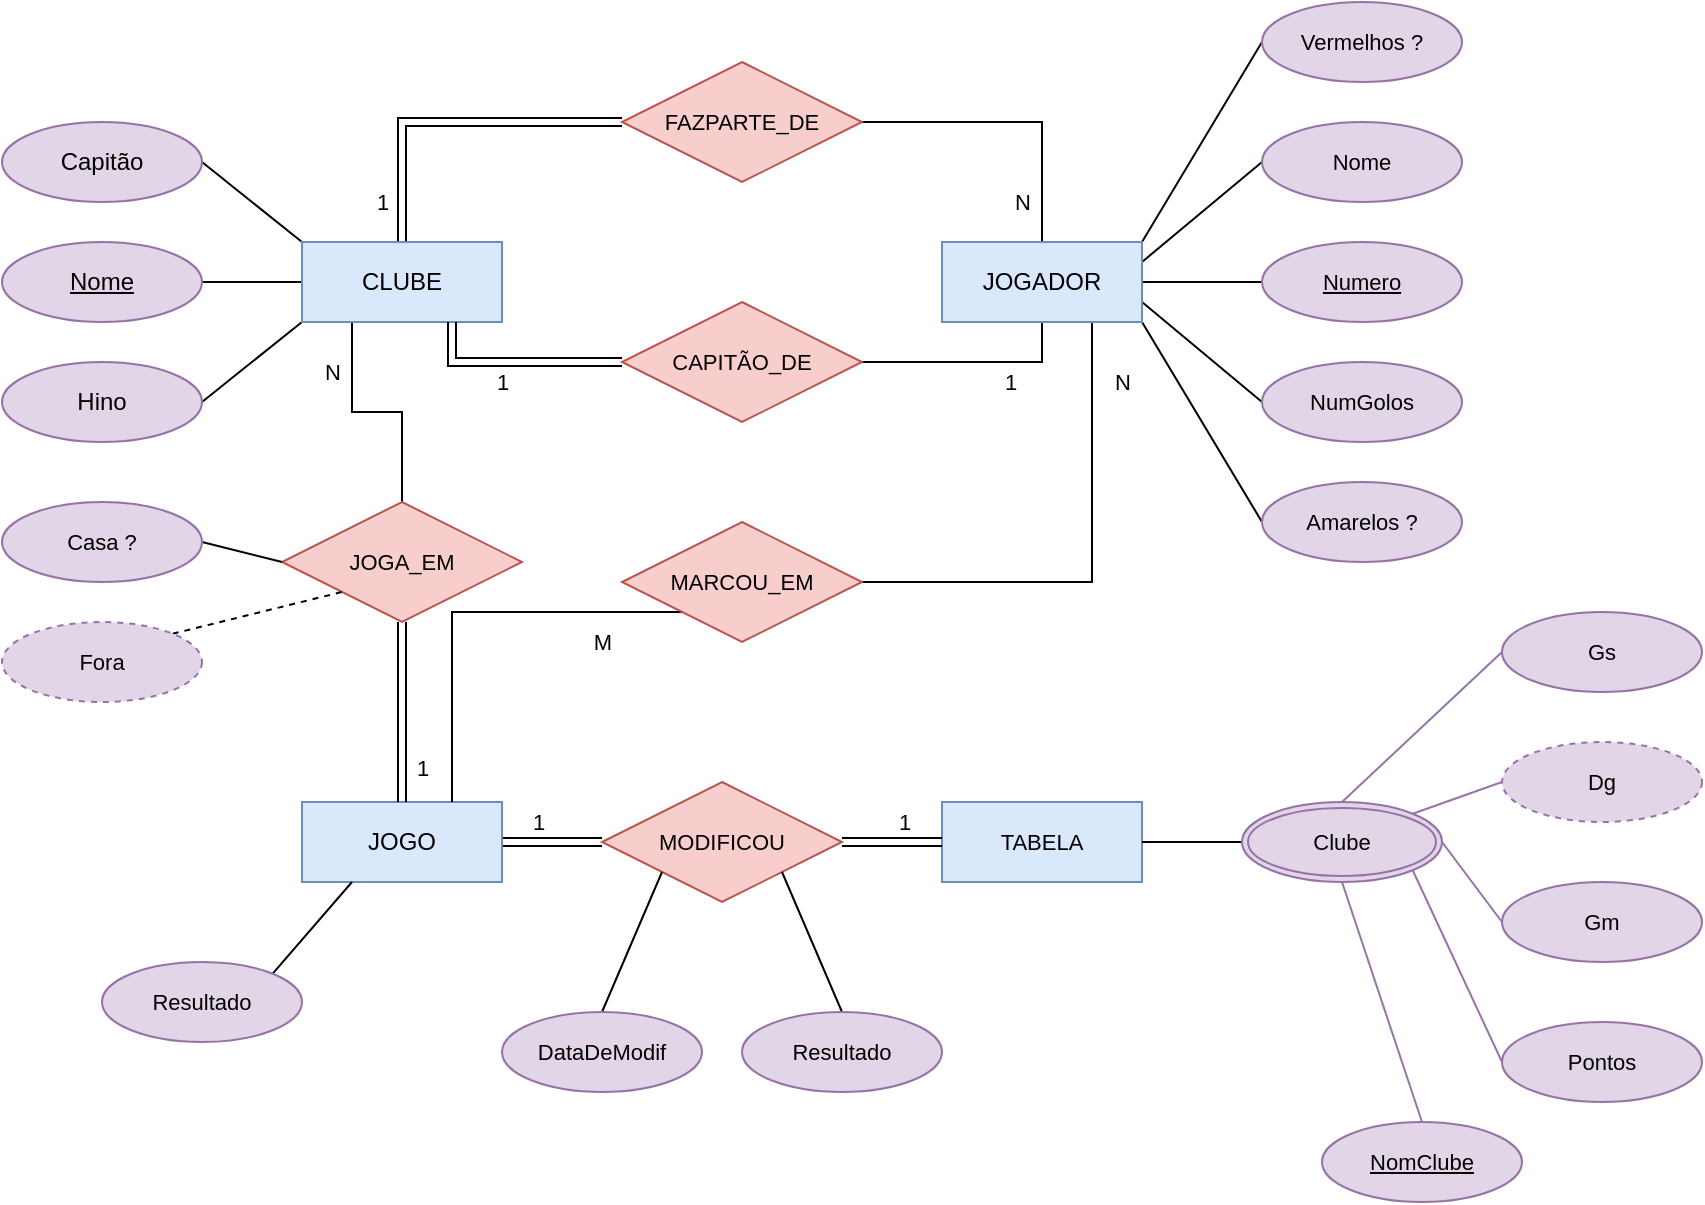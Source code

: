 <mxfile version="28.2.5">
  <diagram name="Página-1" id="UeU4Jhv7a7H0MPf2VK1U">
    <mxGraphModel dx="2013" dy="703" grid="1" gridSize="10" guides="1" tooltips="1" connect="1" arrows="1" fold="1" page="1" pageScale="1" pageWidth="827" pageHeight="1169" math="0" shadow="0">
      <root>
        <mxCell id="0" />
        <mxCell id="1" parent="0" />
        <mxCell id="ag0j8mvPNOAKMLWU-CPe-8" style="rounded=0;orthogonalLoop=1;jettySize=auto;html=1;exitX=0;exitY=0.5;exitDx=0;exitDy=0;entryX=1;entryY=0.5;entryDx=0;entryDy=0;endArrow=none;endFill=0;" edge="1" parent="1" source="ag0j8mvPNOAKMLWU-CPe-1" target="ag0j8mvPNOAKMLWU-CPe-7">
          <mxGeometry relative="1" as="geometry" />
        </mxCell>
        <mxCell id="ag0j8mvPNOAKMLWU-CPe-9" style="rounded=0;orthogonalLoop=1;jettySize=auto;html=1;exitX=0;exitY=0;exitDx=0;exitDy=0;entryX=1;entryY=0.5;entryDx=0;entryDy=0;endArrow=none;endFill=0;" edge="1" parent="1" source="ag0j8mvPNOAKMLWU-CPe-1" target="ag0j8mvPNOAKMLWU-CPe-5">
          <mxGeometry relative="1" as="geometry" />
        </mxCell>
        <mxCell id="ag0j8mvPNOAKMLWU-CPe-10" style="edgeStyle=none;shape=connector;rounded=0;orthogonalLoop=1;jettySize=auto;html=1;exitX=0;exitY=1;exitDx=0;exitDy=0;entryX=1;entryY=0.5;entryDx=0;entryDy=0;strokeColor=default;align=center;verticalAlign=middle;fontFamily=Helvetica;fontSize=11;fontColor=default;labelBackgroundColor=default;endArrow=none;endFill=0;" edge="1" parent="1" source="ag0j8mvPNOAKMLWU-CPe-1" target="ag0j8mvPNOAKMLWU-CPe-6">
          <mxGeometry relative="1" as="geometry" />
        </mxCell>
        <mxCell id="ag0j8mvPNOAKMLWU-CPe-25" style="edgeStyle=orthogonalEdgeStyle;shape=link;rounded=0;orthogonalLoop=1;jettySize=auto;html=1;exitX=0.5;exitY=0;exitDx=0;exitDy=0;entryX=0;entryY=0.5;entryDx=0;entryDy=0;strokeColor=default;align=center;verticalAlign=middle;fontFamily=Helvetica;fontSize=11;fontColor=default;labelBackgroundColor=default;endArrow=none;endFill=0;" edge="1" parent="1" source="ag0j8mvPNOAKMLWU-CPe-1" target="ag0j8mvPNOAKMLWU-CPe-24">
          <mxGeometry relative="1" as="geometry" />
        </mxCell>
        <mxCell id="ag0j8mvPNOAKMLWU-CPe-36" value="1" style="edgeLabel;html=1;align=center;verticalAlign=middle;resizable=0;points=[];fontFamily=Helvetica;fontSize=11;fontColor=default;labelBackgroundColor=default;" vertex="1" connectable="0" parent="ag0j8mvPNOAKMLWU-CPe-25">
          <mxGeometry x="-0.788" relative="1" as="geometry">
            <mxPoint x="-10" y="-2" as="offset" />
          </mxGeometry>
        </mxCell>
        <mxCell id="ag0j8mvPNOAKMLWU-CPe-32" style="edgeStyle=orthogonalEdgeStyle;shape=connector;rounded=0;orthogonalLoop=1;jettySize=auto;html=1;exitX=0.25;exitY=1;exitDx=0;exitDy=0;entryX=0.5;entryY=0;entryDx=0;entryDy=0;strokeColor=default;align=center;verticalAlign=middle;fontFamily=Helvetica;fontSize=11;fontColor=default;labelBackgroundColor=default;endArrow=none;endFill=0;" edge="1" parent="1" source="ag0j8mvPNOAKMLWU-CPe-1" target="ag0j8mvPNOAKMLWU-CPe-27">
          <mxGeometry relative="1" as="geometry" />
        </mxCell>
        <mxCell id="ag0j8mvPNOAKMLWU-CPe-34" value="N" style="edgeLabel;html=1;align=center;verticalAlign=middle;resizable=0;points=[];fontFamily=Helvetica;fontSize=11;fontColor=default;labelBackgroundColor=default;" vertex="1" connectable="0" parent="ag0j8mvPNOAKMLWU-CPe-32">
          <mxGeometry x="-0.622" y="-1" relative="1" as="geometry">
            <mxPoint x="-9" y="3" as="offset" />
          </mxGeometry>
        </mxCell>
        <mxCell id="ag0j8mvPNOAKMLWU-CPe-1" value="CLUBE" style="whiteSpace=wrap;html=1;align=center;fillColor=#dae8fc;strokeColor=#6c8ebf;" vertex="1" parent="1">
          <mxGeometry x="60" y="200" width="100" height="40" as="geometry" />
        </mxCell>
        <mxCell id="ag0j8mvPNOAKMLWU-CPe-16" style="edgeStyle=none;shape=connector;rounded=0;orthogonalLoop=1;jettySize=auto;html=1;exitX=1;exitY=1;exitDx=0;exitDy=0;entryX=0;entryY=0.5;entryDx=0;entryDy=0;strokeColor=default;align=center;verticalAlign=middle;fontFamily=Helvetica;fontSize=11;fontColor=default;labelBackgroundColor=default;endArrow=none;endFill=0;" edge="1" parent="1" source="ag0j8mvPNOAKMLWU-CPe-2" target="ag0j8mvPNOAKMLWU-CPe-14">
          <mxGeometry relative="1" as="geometry" />
        </mxCell>
        <mxCell id="ag0j8mvPNOAKMLWU-CPe-17" style="edgeStyle=none;shape=connector;rounded=0;orthogonalLoop=1;jettySize=auto;html=1;exitX=1;exitY=0.75;exitDx=0;exitDy=0;entryX=0;entryY=0.5;entryDx=0;entryDy=0;strokeColor=default;align=center;verticalAlign=middle;fontFamily=Helvetica;fontSize=11;fontColor=default;labelBackgroundColor=default;endArrow=none;endFill=0;" edge="1" parent="1" source="ag0j8mvPNOAKMLWU-CPe-2" target="ag0j8mvPNOAKMLWU-CPe-13">
          <mxGeometry relative="1" as="geometry" />
        </mxCell>
        <mxCell id="ag0j8mvPNOAKMLWU-CPe-18" style="edgeStyle=none;shape=connector;rounded=0;orthogonalLoop=1;jettySize=auto;html=1;exitX=1;exitY=0.5;exitDx=0;exitDy=0;entryX=0;entryY=0.5;entryDx=0;entryDy=0;strokeColor=default;align=center;verticalAlign=middle;fontFamily=Helvetica;fontSize=11;fontColor=default;labelBackgroundColor=default;endArrow=none;endFill=0;" edge="1" parent="1" source="ag0j8mvPNOAKMLWU-CPe-2" target="ag0j8mvPNOAKMLWU-CPe-12">
          <mxGeometry relative="1" as="geometry" />
        </mxCell>
        <mxCell id="ag0j8mvPNOAKMLWU-CPe-19" style="edgeStyle=none;shape=connector;rounded=0;orthogonalLoop=1;jettySize=auto;html=1;exitX=1;exitY=0.25;exitDx=0;exitDy=0;entryX=0;entryY=0.5;entryDx=0;entryDy=0;strokeColor=default;align=center;verticalAlign=middle;fontFamily=Helvetica;fontSize=11;fontColor=default;labelBackgroundColor=default;endArrow=none;endFill=0;" edge="1" parent="1" source="ag0j8mvPNOAKMLWU-CPe-2" target="ag0j8mvPNOAKMLWU-CPe-11">
          <mxGeometry relative="1" as="geometry" />
        </mxCell>
        <mxCell id="ag0j8mvPNOAKMLWU-CPe-20" style="edgeStyle=none;shape=connector;rounded=0;orthogonalLoop=1;jettySize=auto;html=1;exitX=1;exitY=0;exitDx=0;exitDy=0;entryX=0;entryY=0.5;entryDx=0;entryDy=0;strokeColor=default;align=center;verticalAlign=middle;fontFamily=Helvetica;fontSize=11;fontColor=default;labelBackgroundColor=default;endArrow=none;endFill=0;" edge="1" parent="1" source="ag0j8mvPNOAKMLWU-CPe-2" target="ag0j8mvPNOAKMLWU-CPe-15">
          <mxGeometry relative="1" as="geometry" />
        </mxCell>
        <mxCell id="ag0j8mvPNOAKMLWU-CPe-26" style="edgeStyle=orthogonalEdgeStyle;shape=connector;rounded=0;orthogonalLoop=1;jettySize=auto;html=1;exitX=0.5;exitY=0;exitDx=0;exitDy=0;entryX=1;entryY=0.5;entryDx=0;entryDy=0;strokeColor=default;align=center;verticalAlign=middle;fontFamily=Helvetica;fontSize=11;fontColor=default;labelBackgroundColor=default;endArrow=none;endFill=0;" edge="1" parent="1" source="ag0j8mvPNOAKMLWU-CPe-2" target="ag0j8mvPNOAKMLWU-CPe-24">
          <mxGeometry relative="1" as="geometry" />
        </mxCell>
        <mxCell id="ag0j8mvPNOAKMLWU-CPe-37" value="N" style="edgeLabel;html=1;align=center;verticalAlign=middle;resizable=0;points=[];fontFamily=Helvetica;fontSize=11;fontColor=default;labelBackgroundColor=default;" vertex="1" connectable="0" parent="ag0j8mvPNOAKMLWU-CPe-26">
          <mxGeometry x="-0.72" relative="1" as="geometry">
            <mxPoint x="-10" y="1" as="offset" />
          </mxGeometry>
        </mxCell>
        <mxCell id="ag0j8mvPNOAKMLWU-CPe-39" style="edgeStyle=orthogonalEdgeStyle;shape=connector;rounded=0;orthogonalLoop=1;jettySize=auto;html=1;exitX=0.5;exitY=1;exitDx=0;exitDy=0;entryX=1;entryY=0.5;entryDx=0;entryDy=0;strokeColor=default;align=center;verticalAlign=middle;fontFamily=Helvetica;fontSize=11;fontColor=default;labelBackgroundColor=default;endArrow=none;endFill=0;" edge="1" parent="1" source="ag0j8mvPNOAKMLWU-CPe-2" target="ag0j8mvPNOAKMLWU-CPe-38">
          <mxGeometry relative="1" as="geometry" />
        </mxCell>
        <mxCell id="ag0j8mvPNOAKMLWU-CPe-42" value="1" style="edgeLabel;html=1;align=center;verticalAlign=middle;resizable=0;points=[];fontFamily=Helvetica;fontSize=11;fontColor=default;labelBackgroundColor=default;" vertex="1" connectable="0" parent="ag0j8mvPNOAKMLWU-CPe-39">
          <mxGeometry x="-0.364" y="2" relative="1" as="geometry">
            <mxPoint x="-1" y="8" as="offset" />
          </mxGeometry>
        </mxCell>
        <mxCell id="ag0j8mvPNOAKMLWU-CPe-75" style="edgeStyle=orthogonalEdgeStyle;shape=connector;rounded=0;orthogonalLoop=1;jettySize=auto;html=1;exitX=0.75;exitY=1;exitDx=0;exitDy=0;entryX=1;entryY=0.5;entryDx=0;entryDy=0;strokeColor=default;align=center;verticalAlign=middle;fontFamily=Helvetica;fontSize=11;fontColor=default;labelBackgroundColor=default;endArrow=none;endFill=0;" edge="1" parent="1" source="ag0j8mvPNOAKMLWU-CPe-2" target="ag0j8mvPNOAKMLWU-CPe-74">
          <mxGeometry relative="1" as="geometry" />
        </mxCell>
        <mxCell id="ag0j8mvPNOAKMLWU-CPe-77" value="N" style="edgeLabel;html=1;align=center;verticalAlign=middle;resizable=0;points=[];fontFamily=Helvetica;fontSize=11;fontColor=default;labelBackgroundColor=default;" vertex="1" connectable="0" parent="ag0j8mvPNOAKMLWU-CPe-75">
          <mxGeometry x="-0.755" y="2" relative="1" as="geometry">
            <mxPoint x="13" as="offset" />
          </mxGeometry>
        </mxCell>
        <mxCell id="ag0j8mvPNOAKMLWU-CPe-2" value="JOGADOR" style="whiteSpace=wrap;html=1;align=center;fillColor=#dae8fc;strokeColor=#6c8ebf;" vertex="1" parent="1">
          <mxGeometry x="380" y="200" width="100" height="40" as="geometry" />
        </mxCell>
        <mxCell id="ag0j8mvPNOAKMLWU-CPe-64" style="edgeStyle=none;shape=link;rounded=0;orthogonalLoop=1;jettySize=auto;html=1;exitX=1;exitY=0.5;exitDx=0;exitDy=0;entryX=0;entryY=0.5;entryDx=0;entryDy=0;strokeColor=default;align=center;verticalAlign=middle;fontFamily=Helvetica;fontSize=11;fontColor=default;labelBackgroundColor=default;endArrow=none;endFill=0;" edge="1" parent="1" source="ag0j8mvPNOAKMLWU-CPe-3" target="ag0j8mvPNOAKMLWU-CPe-51">
          <mxGeometry relative="1" as="geometry" />
        </mxCell>
        <mxCell id="ag0j8mvPNOAKMLWU-CPe-73" value="1" style="edgeLabel;html=1;align=center;verticalAlign=middle;resizable=0;points=[];fontFamily=Helvetica;fontSize=11;fontColor=default;labelBackgroundColor=default;" vertex="1" connectable="0" parent="ag0j8mvPNOAKMLWU-CPe-64">
          <mxGeometry x="-0.28" y="-2" relative="1" as="geometry">
            <mxPoint y="-12" as="offset" />
          </mxGeometry>
        </mxCell>
        <mxCell id="ag0j8mvPNOAKMLWU-CPe-3" value="JOGO" style="whiteSpace=wrap;html=1;align=center;fillColor=#dae8fc;strokeColor=#6c8ebf;" vertex="1" parent="1">
          <mxGeometry x="60" y="480" width="100" height="40" as="geometry" />
        </mxCell>
        <mxCell id="ag0j8mvPNOAKMLWU-CPe-5" value="Capitão" style="ellipse;whiteSpace=wrap;html=1;align=center;fillColor=#e1d5e7;strokeColor=#9673a6;labelBackgroundColor=none;" vertex="1" parent="1">
          <mxGeometry x="-90" y="140" width="100" height="40" as="geometry" />
        </mxCell>
        <mxCell id="ag0j8mvPNOAKMLWU-CPe-6" value="Hino" style="ellipse;whiteSpace=wrap;html=1;align=center;fillColor=#e1d5e7;strokeColor=#9673a6;labelBackgroundColor=none;" vertex="1" parent="1">
          <mxGeometry x="-90" y="260" width="100" height="40" as="geometry" />
        </mxCell>
        <mxCell id="ag0j8mvPNOAKMLWU-CPe-7" value="Nome" style="ellipse;whiteSpace=wrap;html=1;align=center;fontStyle=4;fillColor=#e1d5e7;strokeColor=#9673a6;labelBackgroundColor=none;" vertex="1" parent="1">
          <mxGeometry x="-90" y="200" width="100" height="40" as="geometry" />
        </mxCell>
        <mxCell id="ag0j8mvPNOAKMLWU-CPe-11" value="Nome" style="ellipse;whiteSpace=wrap;html=1;align=center;fontFamily=Helvetica;fontSize=11;labelBackgroundColor=none;fillColor=#e1d5e7;strokeColor=#9673a6;" vertex="1" parent="1">
          <mxGeometry x="540" y="140" width="100" height="40" as="geometry" />
        </mxCell>
        <mxCell id="ag0j8mvPNOAKMLWU-CPe-12" value="Numero" style="ellipse;whiteSpace=wrap;html=1;align=center;fontStyle=4;fontFamily=Helvetica;fontSize=11;labelBackgroundColor=none;fillColor=#e1d5e7;strokeColor=#9673a6;" vertex="1" parent="1">
          <mxGeometry x="540" y="200" width="100" height="40" as="geometry" />
        </mxCell>
        <mxCell id="ag0j8mvPNOAKMLWU-CPe-13" value="NumGolos" style="ellipse;whiteSpace=wrap;html=1;align=center;fontFamily=Helvetica;fontSize=11;labelBackgroundColor=none;fillColor=#e1d5e7;strokeColor=#9673a6;" vertex="1" parent="1">
          <mxGeometry x="540" y="260" width="100" height="40" as="geometry" />
        </mxCell>
        <mxCell id="ag0j8mvPNOAKMLWU-CPe-14" value="Amarelos ?" style="ellipse;whiteSpace=wrap;html=1;align=center;fontFamily=Helvetica;fontSize=11;labelBackgroundColor=none;fillColor=#e1d5e7;strokeColor=#9673a6;" vertex="1" parent="1">
          <mxGeometry x="540" y="320" width="100" height="40" as="geometry" />
        </mxCell>
        <mxCell id="ag0j8mvPNOAKMLWU-CPe-15" value="Vermelhos ?" style="ellipse;whiteSpace=wrap;html=1;align=center;fontFamily=Helvetica;fontSize=11;labelBackgroundColor=none;fillColor=#e1d5e7;strokeColor=#9673a6;" vertex="1" parent="1">
          <mxGeometry x="540" y="80" width="100" height="40" as="geometry" />
        </mxCell>
        <mxCell id="ag0j8mvPNOAKMLWU-CPe-23" style="edgeStyle=none;shape=connector;rounded=0;orthogonalLoop=1;jettySize=auto;html=1;exitX=1;exitY=0;exitDx=0;exitDy=0;entryX=0.25;entryY=1;entryDx=0;entryDy=0;strokeColor=default;align=center;verticalAlign=middle;fontFamily=Helvetica;fontSize=11;fontColor=default;labelBackgroundColor=default;endArrow=none;endFill=0;" edge="1" parent="1" source="ag0j8mvPNOAKMLWU-CPe-22" target="ag0j8mvPNOAKMLWU-CPe-3">
          <mxGeometry relative="1" as="geometry" />
        </mxCell>
        <mxCell id="ag0j8mvPNOAKMLWU-CPe-22" value="Resultado" style="ellipse;whiteSpace=wrap;html=1;align=center;fontFamily=Helvetica;fontSize=11;labelBackgroundColor=none;fillColor=#e1d5e7;strokeColor=#9673a6;" vertex="1" parent="1">
          <mxGeometry x="-40" y="560" width="100" height="40" as="geometry" />
        </mxCell>
        <mxCell id="ag0j8mvPNOAKMLWU-CPe-24" value="FAZPARTE_DE" style="shape=rhombus;perimeter=rhombusPerimeter;whiteSpace=wrap;html=1;align=center;fontFamily=Helvetica;fontSize=11;labelBackgroundColor=none;fillColor=#f8cecc;strokeColor=#b85450;" vertex="1" parent="1">
          <mxGeometry x="220" y="110" width="120" height="60" as="geometry" />
        </mxCell>
        <mxCell id="ag0j8mvPNOAKMLWU-CPe-33" style="edgeStyle=orthogonalEdgeStyle;shape=link;rounded=0;orthogonalLoop=1;jettySize=auto;html=1;exitX=0.5;exitY=1;exitDx=0;exitDy=0;entryX=0.5;entryY=0;entryDx=0;entryDy=0;strokeColor=default;align=center;verticalAlign=middle;fontFamily=Helvetica;fontSize=11;fontColor=default;labelBackgroundColor=default;endArrow=none;endFill=0;" edge="1" parent="1" source="ag0j8mvPNOAKMLWU-CPe-27" target="ag0j8mvPNOAKMLWU-CPe-3">
          <mxGeometry relative="1" as="geometry" />
        </mxCell>
        <mxCell id="ag0j8mvPNOAKMLWU-CPe-35" value="1" style="edgeLabel;html=1;align=center;verticalAlign=middle;resizable=0;points=[];fontFamily=Helvetica;fontSize=11;fontColor=default;labelBackgroundColor=default;" vertex="1" connectable="0" parent="ag0j8mvPNOAKMLWU-CPe-33">
          <mxGeometry x="0.622" y="4" relative="1" as="geometry">
            <mxPoint x="6" as="offset" />
          </mxGeometry>
        </mxCell>
        <mxCell id="ag0j8mvPNOAKMLWU-CPe-27" value="JOGA_EM" style="shape=rhombus;perimeter=rhombusPerimeter;whiteSpace=wrap;html=1;align=center;fontFamily=Helvetica;fontSize=11;labelBackgroundColor=none;fillColor=#f8cecc;strokeColor=#b85450;" vertex="1" parent="1">
          <mxGeometry x="50" y="330" width="120" height="60" as="geometry" />
        </mxCell>
        <mxCell id="ag0j8mvPNOAKMLWU-CPe-31" style="edgeStyle=none;shape=connector;rounded=0;orthogonalLoop=1;jettySize=auto;html=1;exitX=1;exitY=0.5;exitDx=0;exitDy=0;entryX=0;entryY=0.5;entryDx=0;entryDy=0;strokeColor=default;align=center;verticalAlign=middle;fontFamily=Helvetica;fontSize=11;fontColor=default;labelBackgroundColor=default;endArrow=none;endFill=0;" edge="1" parent="1" source="ag0j8mvPNOAKMLWU-CPe-28" target="ag0j8mvPNOAKMLWU-CPe-27">
          <mxGeometry relative="1" as="geometry" />
        </mxCell>
        <mxCell id="ag0j8mvPNOAKMLWU-CPe-28" value="Casa ?" style="ellipse;whiteSpace=wrap;html=1;align=center;fontFamily=Helvetica;fontSize=11;labelBackgroundColor=none;fillColor=#e1d5e7;strokeColor=#9673a6;" vertex="1" parent="1">
          <mxGeometry x="-90" y="330" width="100" height="40" as="geometry" />
        </mxCell>
        <mxCell id="ag0j8mvPNOAKMLWU-CPe-30" style="edgeStyle=none;shape=connector;rounded=0;orthogonalLoop=1;jettySize=auto;html=1;exitX=1;exitY=0;exitDx=0;exitDy=0;entryX=0;entryY=1;entryDx=0;entryDy=0;strokeColor=default;align=center;verticalAlign=middle;fontFamily=Helvetica;fontSize=11;fontColor=default;labelBackgroundColor=default;endArrow=none;endFill=0;dashed=1;" edge="1" parent="1" source="ag0j8mvPNOAKMLWU-CPe-29" target="ag0j8mvPNOAKMLWU-CPe-27">
          <mxGeometry relative="1" as="geometry" />
        </mxCell>
        <mxCell id="ag0j8mvPNOAKMLWU-CPe-29" value="Fora" style="ellipse;whiteSpace=wrap;html=1;align=center;dashed=1;fontFamily=Helvetica;fontSize=11;labelBackgroundColor=none;fillColor=#e1d5e7;strokeColor=#9673a6;" vertex="1" parent="1">
          <mxGeometry x="-90" y="390" width="100" height="40" as="geometry" />
        </mxCell>
        <mxCell id="ag0j8mvPNOAKMLWU-CPe-40" style="edgeStyle=orthogonalEdgeStyle;shape=link;rounded=0;orthogonalLoop=1;jettySize=auto;html=1;exitX=0;exitY=0.5;exitDx=0;exitDy=0;entryX=0.75;entryY=1;entryDx=0;entryDy=0;strokeColor=default;align=center;verticalAlign=middle;fontFamily=Helvetica;fontSize=11;fontColor=default;labelBackgroundColor=default;endArrow=none;endFill=0;" edge="1" parent="1" source="ag0j8mvPNOAKMLWU-CPe-38" target="ag0j8mvPNOAKMLWU-CPe-1">
          <mxGeometry relative="1" as="geometry" />
        </mxCell>
        <mxCell id="ag0j8mvPNOAKMLWU-CPe-41" value="1" style="edgeLabel;html=1;align=center;verticalAlign=middle;resizable=0;points=[];fontFamily=Helvetica;fontSize=11;fontColor=default;labelBackgroundColor=default;" vertex="1" connectable="0" parent="ag0j8mvPNOAKMLWU-CPe-40">
          <mxGeometry x="0.143" y="-1" relative="1" as="geometry">
            <mxPoint y="11" as="offset" />
          </mxGeometry>
        </mxCell>
        <mxCell id="ag0j8mvPNOAKMLWU-CPe-38" value="CAPITÃO_DE" style="shape=rhombus;perimeter=rhombusPerimeter;whiteSpace=wrap;html=1;align=center;fontFamily=Helvetica;fontSize=11;labelBackgroundColor=none;fillColor=#f8cecc;strokeColor=#b85450;" vertex="1" parent="1">
          <mxGeometry x="220" y="230" width="120" height="60" as="geometry" />
        </mxCell>
        <mxCell id="ag0j8mvPNOAKMLWU-CPe-43" value="TABELA" style="whiteSpace=wrap;html=1;align=center;fontFamily=Helvetica;fontSize=11;labelBackgroundColor=none;fillColor=#dae8fc;strokeColor=#6c8ebf;" vertex="1" parent="1">
          <mxGeometry x="380" y="480" width="100" height="40" as="geometry" />
        </mxCell>
        <mxCell id="ag0j8mvPNOAKMLWU-CPe-44" value="Gm" style="ellipse;whiteSpace=wrap;html=1;align=center;fontFamily=Helvetica;fontSize=11;labelBackgroundColor=none;fillColor=#e1d5e7;strokeColor=#9673a6;" vertex="1" parent="1">
          <mxGeometry x="660" y="520" width="100" height="40" as="geometry" />
        </mxCell>
        <mxCell id="ag0j8mvPNOAKMLWU-CPe-45" value="Gs" style="ellipse;whiteSpace=wrap;html=1;align=center;fontFamily=Helvetica;fontSize=11;labelBackgroundColor=none;fillColor=#e1d5e7;strokeColor=#9673a6;" vertex="1" parent="1">
          <mxGeometry x="660" y="385" width="100" height="40" as="geometry" />
        </mxCell>
        <mxCell id="ag0j8mvPNOAKMLWU-CPe-46" value="Dg" style="ellipse;whiteSpace=wrap;html=1;align=center;dashed=1;fontFamily=Helvetica;fontSize=11;labelBackgroundColor=none;fillColor=#e1d5e7;strokeColor=#9673a6;" vertex="1" parent="1">
          <mxGeometry x="660" y="450" width="100" height="40" as="geometry" />
        </mxCell>
        <mxCell id="ag0j8mvPNOAKMLWU-CPe-65" style="edgeStyle=none;shape=link;rounded=0;orthogonalLoop=1;jettySize=auto;html=1;exitX=1;exitY=0.5;exitDx=0;exitDy=0;entryX=0;entryY=0.5;entryDx=0;entryDy=0;strokeColor=default;align=center;verticalAlign=middle;fontFamily=Helvetica;fontSize=11;fontColor=default;labelBackgroundColor=default;endArrow=none;endFill=0;" edge="1" parent="1" source="ag0j8mvPNOAKMLWU-CPe-51" target="ag0j8mvPNOAKMLWU-CPe-43">
          <mxGeometry relative="1" as="geometry" />
        </mxCell>
        <mxCell id="ag0j8mvPNOAKMLWU-CPe-72" value="1" style="edgeLabel;html=1;align=center;verticalAlign=middle;resizable=0;points=[];fontFamily=Helvetica;fontSize=11;fontColor=default;labelBackgroundColor=default;" vertex="1" connectable="0" parent="ag0j8mvPNOAKMLWU-CPe-65">
          <mxGeometry x="0.24" y="1" relative="1" as="geometry">
            <mxPoint y="-9" as="offset" />
          </mxGeometry>
        </mxCell>
        <mxCell id="ag0j8mvPNOAKMLWU-CPe-51" value="MODIFICOU" style="shape=rhombus;perimeter=rhombusPerimeter;whiteSpace=wrap;html=1;align=center;fontFamily=Helvetica;fontSize=11;labelBackgroundColor=none;fillColor=#f8cecc;strokeColor=#b85450;" vertex="1" parent="1">
          <mxGeometry x="210" y="470" width="120" height="60" as="geometry" />
        </mxCell>
        <mxCell id="ag0j8mvPNOAKMLWU-CPe-57" style="shape=connector;rounded=0;orthogonalLoop=1;jettySize=auto;html=1;exitX=0;exitY=0.5;exitDx=0;exitDy=0;entryX=1;entryY=0.5;entryDx=0;entryDy=0;strokeColor=default;align=center;verticalAlign=middle;fontFamily=Helvetica;fontSize=11;fontColor=default;labelBackgroundColor=default;endArrow=none;endFill=0;" edge="1" parent="1" source="ag0j8mvPNOAKMLWU-CPe-53" target="ag0j8mvPNOAKMLWU-CPe-43">
          <mxGeometry relative="1" as="geometry" />
        </mxCell>
        <mxCell id="ag0j8mvPNOAKMLWU-CPe-59" style="edgeStyle=none;shape=connector;rounded=0;orthogonalLoop=1;jettySize=auto;html=1;exitX=0.5;exitY=0;exitDx=0;exitDy=0;entryX=0;entryY=0.5;entryDx=0;entryDy=0;strokeColor=#9673a6;align=center;verticalAlign=middle;fontFamily=Helvetica;fontSize=11;fontColor=default;labelBackgroundColor=none;endArrow=none;endFill=0;fillColor=#e1d5e7;" edge="1" parent="1" source="ag0j8mvPNOAKMLWU-CPe-53" target="ag0j8mvPNOAKMLWU-CPe-45">
          <mxGeometry relative="1" as="geometry" />
        </mxCell>
        <mxCell id="ag0j8mvPNOAKMLWU-CPe-60" style="edgeStyle=none;shape=connector;rounded=0;orthogonalLoop=1;jettySize=auto;html=1;exitX=1;exitY=0;exitDx=0;exitDy=0;entryX=0;entryY=0.5;entryDx=0;entryDy=0;strokeColor=#9673a6;align=center;verticalAlign=middle;fontFamily=Helvetica;fontSize=11;fontColor=default;labelBackgroundColor=none;endArrow=none;endFill=0;fillColor=#e1d5e7;" edge="1" parent="1" source="ag0j8mvPNOAKMLWU-CPe-53" target="ag0j8mvPNOAKMLWU-CPe-46">
          <mxGeometry relative="1" as="geometry" />
        </mxCell>
        <mxCell id="ag0j8mvPNOAKMLWU-CPe-61" style="edgeStyle=none;shape=connector;rounded=0;orthogonalLoop=1;jettySize=auto;html=1;exitX=1;exitY=0.5;exitDx=0;exitDy=0;entryX=0;entryY=0.5;entryDx=0;entryDy=0;strokeColor=#9673a6;align=center;verticalAlign=middle;fontFamily=Helvetica;fontSize=11;fontColor=default;labelBackgroundColor=none;endArrow=none;endFill=0;fillColor=#e1d5e7;" edge="1" parent="1" source="ag0j8mvPNOAKMLWU-CPe-53" target="ag0j8mvPNOAKMLWU-CPe-44">
          <mxGeometry relative="1" as="geometry" />
        </mxCell>
        <mxCell id="ag0j8mvPNOAKMLWU-CPe-62" style="edgeStyle=none;shape=connector;rounded=0;orthogonalLoop=1;jettySize=auto;html=1;exitX=1;exitY=1;exitDx=0;exitDy=0;entryX=0;entryY=0.5;entryDx=0;entryDy=0;strokeColor=#9673a6;align=center;verticalAlign=middle;fontFamily=Helvetica;fontSize=11;fontColor=default;labelBackgroundColor=none;endArrow=none;endFill=0;fillColor=#e1d5e7;" edge="1" parent="1" source="ag0j8mvPNOAKMLWU-CPe-53" target="ag0j8mvPNOAKMLWU-CPe-54">
          <mxGeometry relative="1" as="geometry" />
        </mxCell>
        <mxCell id="ag0j8mvPNOAKMLWU-CPe-63" style="edgeStyle=none;shape=connector;rounded=0;orthogonalLoop=1;jettySize=auto;html=1;exitX=0.5;exitY=1;exitDx=0;exitDy=0;entryX=0.5;entryY=0;entryDx=0;entryDy=0;strokeColor=#9673a6;align=center;verticalAlign=middle;fontFamily=Helvetica;fontSize=11;fontColor=default;labelBackgroundColor=none;endArrow=none;endFill=0;fillColor=#e1d5e7;" edge="1" parent="1" source="ag0j8mvPNOAKMLWU-CPe-53" target="ag0j8mvPNOAKMLWU-CPe-56">
          <mxGeometry relative="1" as="geometry" />
        </mxCell>
        <mxCell id="ag0j8mvPNOAKMLWU-CPe-53" value="Clube" style="ellipse;shape=doubleEllipse;margin=3;whiteSpace=wrap;html=1;align=center;fontFamily=Helvetica;fontSize=11;labelBackgroundColor=none;fillColor=#e1d5e7;strokeColor=#9673a6;" vertex="1" parent="1">
          <mxGeometry x="530" y="480" width="100" height="40" as="geometry" />
        </mxCell>
        <mxCell id="ag0j8mvPNOAKMLWU-CPe-54" value="Pontos" style="ellipse;whiteSpace=wrap;html=1;align=center;fontFamily=Helvetica;fontSize=11;labelBackgroundColor=none;fillColor=#e1d5e7;strokeColor=#9673a6;" vertex="1" parent="1">
          <mxGeometry x="660" y="590" width="100" height="40" as="geometry" />
        </mxCell>
        <mxCell id="ag0j8mvPNOAKMLWU-CPe-56" value="NomClube" style="ellipse;whiteSpace=wrap;html=1;align=center;fontStyle=4;fontFamily=Helvetica;fontSize=11;labelBackgroundColor=none;fillColor=#e1d5e7;strokeColor=#9673a6;" vertex="1" parent="1">
          <mxGeometry x="570" y="640" width="100" height="40" as="geometry" />
        </mxCell>
        <mxCell id="ag0j8mvPNOAKMLWU-CPe-67" style="edgeStyle=none;shape=connector;rounded=0;orthogonalLoop=1;jettySize=auto;html=1;exitX=0.5;exitY=0;exitDx=0;exitDy=0;entryX=0;entryY=1;entryDx=0;entryDy=0;strokeColor=default;align=center;verticalAlign=middle;fontFamily=Helvetica;fontSize=11;fontColor=default;labelBackgroundColor=default;endArrow=none;endFill=0;" edge="1" parent="1" source="ag0j8mvPNOAKMLWU-CPe-66" target="ag0j8mvPNOAKMLWU-CPe-51">
          <mxGeometry relative="1" as="geometry" />
        </mxCell>
        <mxCell id="ag0j8mvPNOAKMLWU-CPe-66" value="DataDeModif" style="ellipse;whiteSpace=wrap;html=1;align=center;fontFamily=Helvetica;fontSize=11;labelBackgroundColor=none;fillColor=#e1d5e7;strokeColor=#9673a6;" vertex="1" parent="1">
          <mxGeometry x="160" y="585" width="100" height="40" as="geometry" />
        </mxCell>
        <mxCell id="ag0j8mvPNOAKMLWU-CPe-71" style="edgeStyle=none;shape=connector;rounded=0;orthogonalLoop=1;jettySize=auto;html=1;exitX=0.5;exitY=0;exitDx=0;exitDy=0;entryX=1;entryY=1;entryDx=0;entryDy=0;strokeColor=default;align=center;verticalAlign=middle;fontFamily=Helvetica;fontSize=11;fontColor=default;labelBackgroundColor=default;endArrow=none;endFill=0;" edge="1" parent="1" source="ag0j8mvPNOAKMLWU-CPe-68" target="ag0j8mvPNOAKMLWU-CPe-51">
          <mxGeometry relative="1" as="geometry" />
        </mxCell>
        <mxCell id="ag0j8mvPNOAKMLWU-CPe-68" value="Resultado" style="ellipse;whiteSpace=wrap;html=1;align=center;fontFamily=Helvetica;fontSize=11;labelBackgroundColor=none;fillColor=#e1d5e7;strokeColor=#9673a6;" vertex="1" parent="1">
          <mxGeometry x="280" y="585" width="100" height="40" as="geometry" />
        </mxCell>
        <mxCell id="ag0j8mvPNOAKMLWU-CPe-76" style="edgeStyle=orthogonalEdgeStyle;rounded=0;orthogonalLoop=1;jettySize=auto;html=1;exitX=0;exitY=1;exitDx=0;exitDy=0;entryX=0.75;entryY=0;entryDx=0;entryDy=0;strokeColor=default;align=center;verticalAlign=middle;fontFamily=Helvetica;fontSize=11;fontColor=default;labelBackgroundColor=default;endArrow=none;endFill=0;" edge="1" parent="1" source="ag0j8mvPNOAKMLWU-CPe-74" target="ag0j8mvPNOAKMLWU-CPe-3">
          <mxGeometry relative="1" as="geometry" />
        </mxCell>
        <mxCell id="ag0j8mvPNOAKMLWU-CPe-78" value="M" style="edgeLabel;html=1;align=center;verticalAlign=middle;resizable=0;points=[];fontFamily=Helvetica;fontSize=11;fontColor=default;labelBackgroundColor=default;" vertex="1" connectable="0" parent="ag0j8mvPNOAKMLWU-CPe-76">
          <mxGeometry x="-0.657" relative="1" as="geometry">
            <mxPoint x="-4" y="15" as="offset" />
          </mxGeometry>
        </mxCell>
        <mxCell id="ag0j8mvPNOAKMLWU-CPe-74" value="MARCOU_EM" style="shape=rhombus;perimeter=rhombusPerimeter;whiteSpace=wrap;html=1;align=center;fontFamily=Helvetica;fontSize=11;labelBackgroundColor=none;fillColor=#f8cecc;strokeColor=#b85450;" vertex="1" parent="1">
          <mxGeometry x="220" y="340" width="120" height="60" as="geometry" />
        </mxCell>
      </root>
    </mxGraphModel>
  </diagram>
</mxfile>
